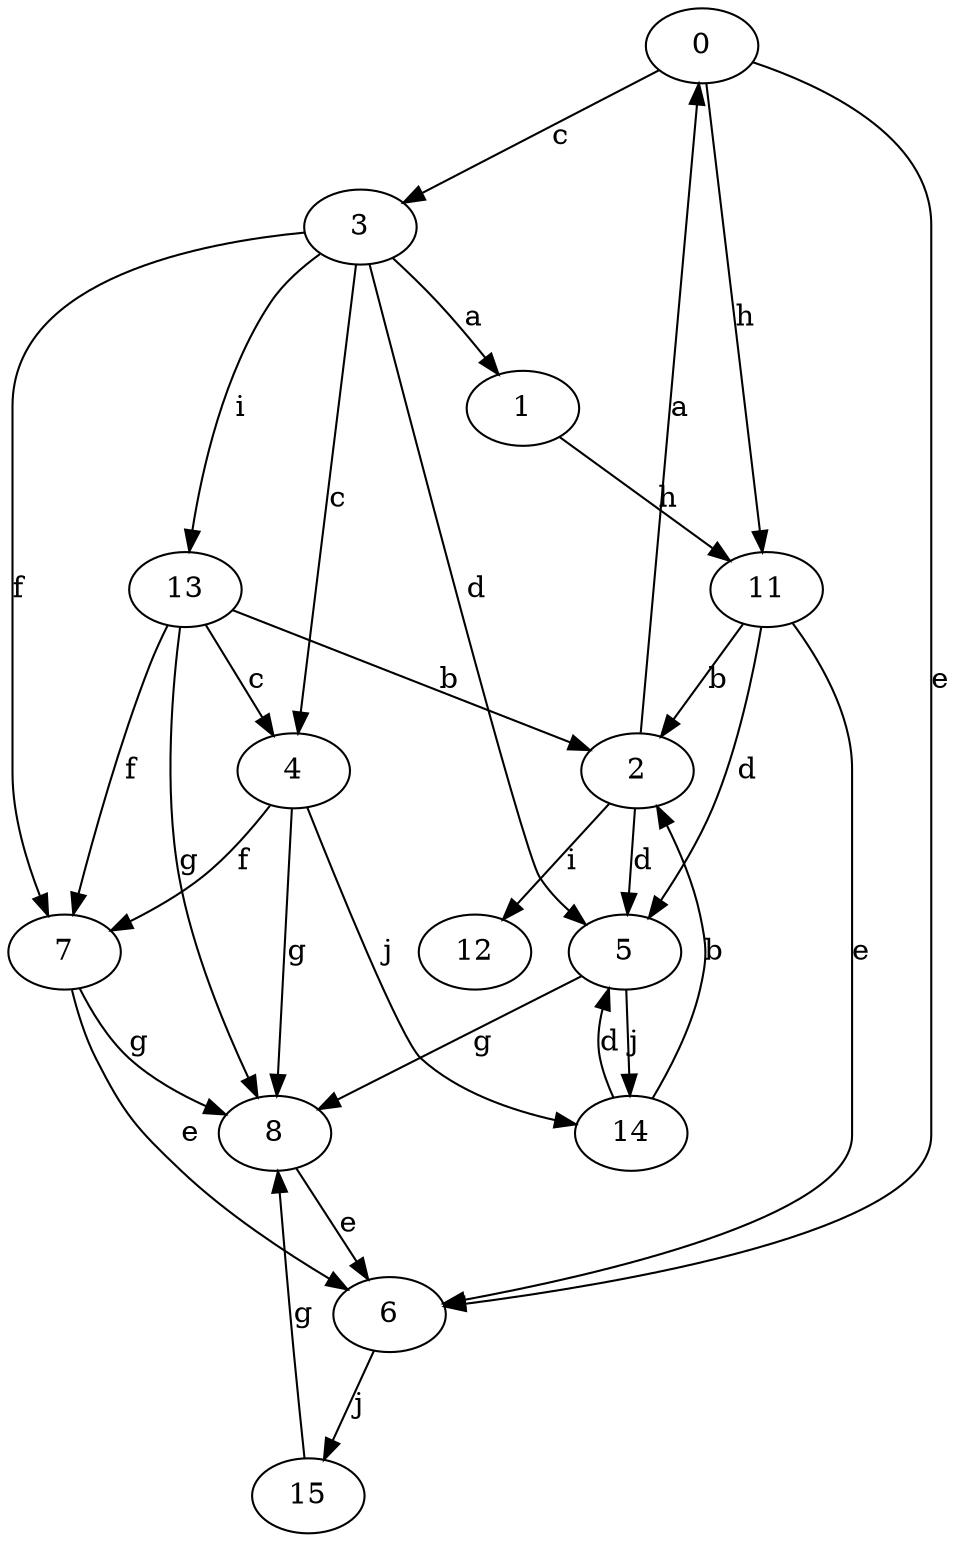 strict digraph  {
0;
1;
2;
3;
4;
5;
6;
7;
8;
11;
12;
13;
14;
15;
0 -> 3  [label=c];
0 -> 6  [label=e];
0 -> 11  [label=h];
1 -> 11  [label=h];
2 -> 0  [label=a];
2 -> 5  [label=d];
2 -> 12  [label=i];
3 -> 1  [label=a];
3 -> 4  [label=c];
3 -> 5  [label=d];
3 -> 7  [label=f];
3 -> 13  [label=i];
4 -> 7  [label=f];
4 -> 8  [label=g];
4 -> 14  [label=j];
5 -> 8  [label=g];
5 -> 14  [label=j];
6 -> 15  [label=j];
7 -> 6  [label=e];
7 -> 8  [label=g];
8 -> 6  [label=e];
11 -> 2  [label=b];
11 -> 5  [label=d];
11 -> 6  [label=e];
13 -> 2  [label=b];
13 -> 4  [label=c];
13 -> 7  [label=f];
13 -> 8  [label=g];
14 -> 2  [label=b];
14 -> 5  [label=d];
15 -> 8  [label=g];
}
